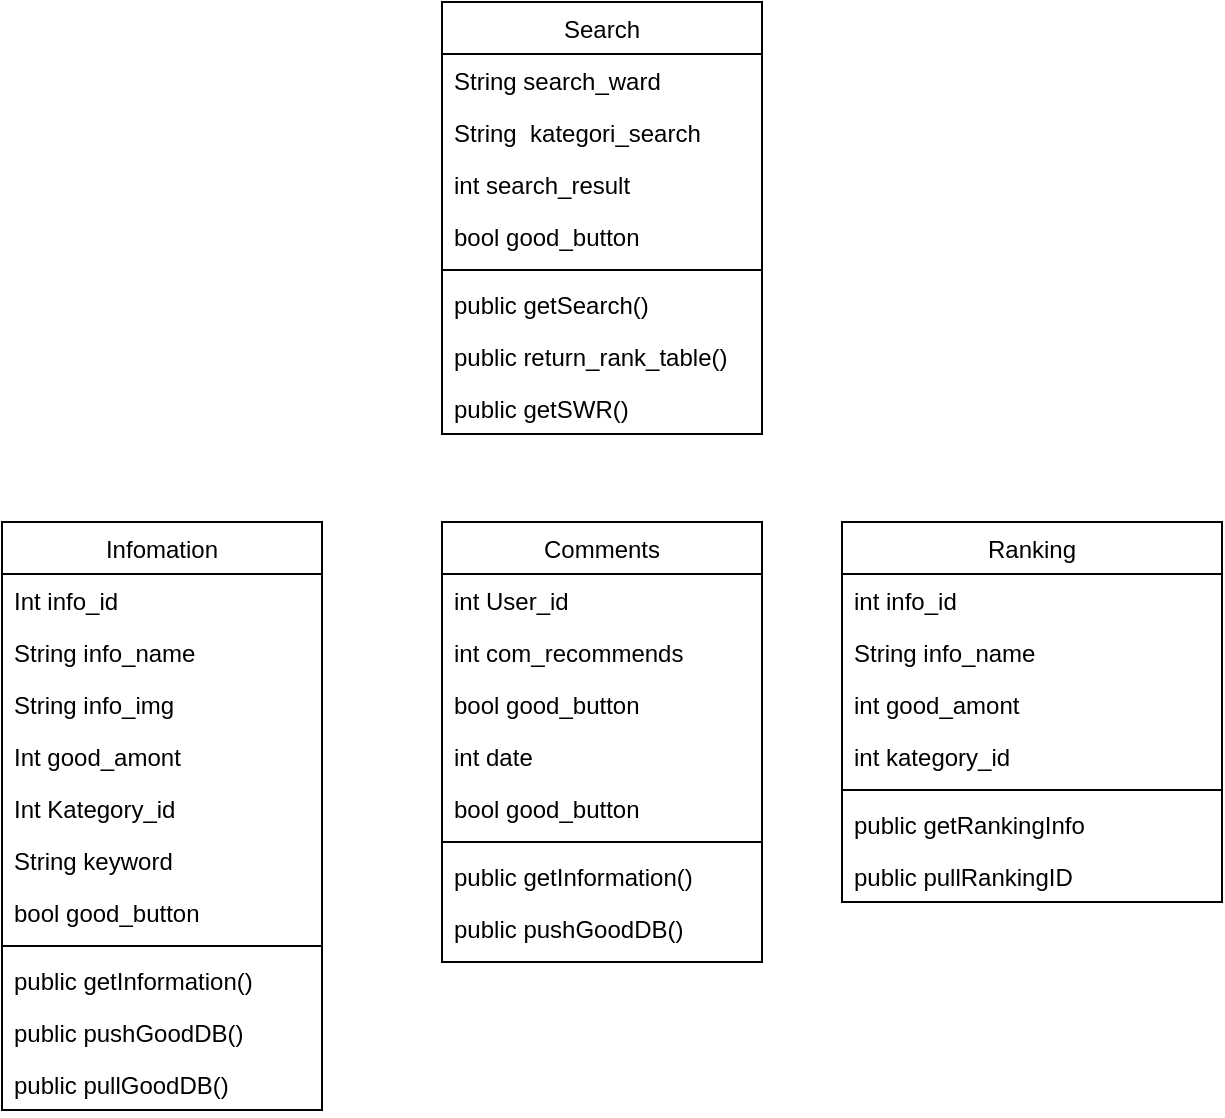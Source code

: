 <mxfile version="14.8.0" type="device"><diagram id="C5RBs43oDa-KdzZeNtuy" name="Page-1"><mxGraphModel dx="1422" dy="914" grid="1" gridSize="10" guides="1" tooltips="1" connect="1" arrows="1" fold="1" page="1" pageScale="1" pageWidth="827" pageHeight="1169" math="0" shadow="0"><root><mxCell id="WIyWlLk6GJQsqaUBKTNV-0"/><mxCell id="WIyWlLk6GJQsqaUBKTNV-1" parent="WIyWlLk6GJQsqaUBKTNV-0"/><mxCell id="Qcsdm2Juuzz9B-u9Jrce-0" value="Search" style="swimlane;fontStyle=0;align=center;verticalAlign=top;childLayout=stackLayout;horizontal=1;startSize=26;horizontalStack=0;resizeParent=1;resizeLast=0;collapsible=1;marginBottom=0;rounded=0;shadow=0;strokeWidth=1;" vertex="1" parent="WIyWlLk6GJQsqaUBKTNV-1"><mxGeometry x="300" y="30" width="160" height="216" as="geometry"><mxRectangle x="550" y="140" width="160" height="26" as="alternateBounds"/></mxGeometry></mxCell><mxCell id="Qcsdm2Juuzz9B-u9Jrce-1" value="String search_ward" style="text;align=left;verticalAlign=top;spacingLeft=4;spacingRight=4;overflow=hidden;rotatable=0;points=[[0,0.5],[1,0.5]];portConstraint=eastwest;" vertex="1" parent="Qcsdm2Juuzz9B-u9Jrce-0"><mxGeometry y="26" width="160" height="26" as="geometry"/></mxCell><mxCell id="Qcsdm2Juuzz9B-u9Jrce-2" value="String  kategori_search" style="text;align=left;verticalAlign=top;spacingLeft=4;spacingRight=4;overflow=hidden;rotatable=0;points=[[0,0.5],[1,0.5]];portConstraint=eastwest;rounded=0;shadow=0;html=0;" vertex="1" parent="Qcsdm2Juuzz9B-u9Jrce-0"><mxGeometry y="52" width="160" height="26" as="geometry"/></mxCell><mxCell id="Qcsdm2Juuzz9B-u9Jrce-3" value="int search_result" style="text;align=left;verticalAlign=top;spacingLeft=4;spacingRight=4;overflow=hidden;rotatable=0;points=[[0,0.5],[1,0.5]];portConstraint=eastwest;rounded=0;shadow=0;html=0;" vertex="1" parent="Qcsdm2Juuzz9B-u9Jrce-0"><mxGeometry y="78" width="160" height="26" as="geometry"/></mxCell><mxCell id="Qcsdm2Juuzz9B-u9Jrce-4" value="bool good_button" style="text;align=left;verticalAlign=top;spacingLeft=4;spacingRight=4;overflow=hidden;rotatable=0;points=[[0,0.5],[1,0.5]];portConstraint=eastwest;rounded=0;shadow=0;html=0;" vertex="1" parent="Qcsdm2Juuzz9B-u9Jrce-0"><mxGeometry y="104" width="160" height="26" as="geometry"/></mxCell><mxCell id="Qcsdm2Juuzz9B-u9Jrce-5" value="" style="line;html=1;strokeWidth=1;align=left;verticalAlign=middle;spacingTop=-1;spacingLeft=3;spacingRight=3;rotatable=0;labelPosition=right;points=[];portConstraint=eastwest;" vertex="1" parent="Qcsdm2Juuzz9B-u9Jrce-0"><mxGeometry y="130" width="160" height="8" as="geometry"/></mxCell><mxCell id="Qcsdm2Juuzz9B-u9Jrce-6" value="public getSearch()" style="text;align=left;verticalAlign=top;spacingLeft=4;spacingRight=4;overflow=hidden;rotatable=0;points=[[0,0.5],[1,0.5]];portConstraint=eastwest;" vertex="1" parent="Qcsdm2Juuzz9B-u9Jrce-0"><mxGeometry y="138" width="160" height="26" as="geometry"/></mxCell><mxCell id="Qcsdm2Juuzz9B-u9Jrce-7" value="public return_rank_table()" style="text;align=left;verticalAlign=top;spacingLeft=4;spacingRight=4;overflow=hidden;rotatable=0;points=[[0,0.5],[1,0.5]];portConstraint=eastwest;" vertex="1" parent="Qcsdm2Juuzz9B-u9Jrce-0"><mxGeometry y="164" width="160" height="26" as="geometry"/></mxCell><mxCell id="Qcsdm2Juuzz9B-u9Jrce-8" value="public getSWR()" style="text;align=left;verticalAlign=top;spacingLeft=4;spacingRight=4;overflow=hidden;rotatable=0;points=[[0,0.5],[1,0.5]];portConstraint=eastwest;" vertex="1" parent="Qcsdm2Juuzz9B-u9Jrce-0"><mxGeometry y="190" width="160" height="26" as="geometry"/></mxCell><mxCell id="Qcsdm2Juuzz9B-u9Jrce-9" value="Ranking" style="swimlane;fontStyle=0;align=center;verticalAlign=top;childLayout=stackLayout;horizontal=1;startSize=26;horizontalStack=0;resizeParent=1;resizeLast=0;collapsible=1;marginBottom=0;rounded=0;shadow=0;strokeWidth=1;" vertex="1" parent="WIyWlLk6GJQsqaUBKTNV-1"><mxGeometry x="500" y="290" width="190" height="190" as="geometry"><mxRectangle x="500" y="400" width="170" height="26" as="alternateBounds"/></mxGeometry></mxCell><mxCell id="Qcsdm2Juuzz9B-u9Jrce-10" value="int info_id" style="text;align=left;verticalAlign=top;spacingLeft=4;spacingRight=4;overflow=hidden;rotatable=0;points=[[0,0.5],[1,0.5]];portConstraint=eastwest;" vertex="1" parent="Qcsdm2Juuzz9B-u9Jrce-9"><mxGeometry y="26" width="190" height="26" as="geometry"/></mxCell><mxCell id="Qcsdm2Juuzz9B-u9Jrce-11" value="String info_name" style="text;align=left;verticalAlign=top;spacingLeft=4;spacingRight=4;overflow=hidden;rotatable=0;points=[[0,0.5],[1,0.5]];portConstraint=eastwest;" vertex="1" parent="Qcsdm2Juuzz9B-u9Jrce-9"><mxGeometry y="52" width="190" height="26" as="geometry"/></mxCell><mxCell id="Qcsdm2Juuzz9B-u9Jrce-12" value="int good_amont" style="text;align=left;verticalAlign=top;spacingLeft=4;spacingRight=4;overflow=hidden;rotatable=0;points=[[0,0.5],[1,0.5]];portConstraint=eastwest;" vertex="1" parent="Qcsdm2Juuzz9B-u9Jrce-9"><mxGeometry y="78" width="190" height="26" as="geometry"/></mxCell><mxCell id="Qcsdm2Juuzz9B-u9Jrce-13" value="int kategory_id" style="text;align=left;verticalAlign=top;spacingLeft=4;spacingRight=4;overflow=hidden;rotatable=0;points=[[0,0.5],[1,0.5]];portConstraint=eastwest;" vertex="1" parent="Qcsdm2Juuzz9B-u9Jrce-9"><mxGeometry y="104" width="190" height="26" as="geometry"/></mxCell><mxCell id="Qcsdm2Juuzz9B-u9Jrce-14" value="" style="line;html=1;strokeWidth=1;align=left;verticalAlign=middle;spacingTop=-1;spacingLeft=3;spacingRight=3;rotatable=0;labelPosition=right;points=[];portConstraint=eastwest;" vertex="1" parent="Qcsdm2Juuzz9B-u9Jrce-9"><mxGeometry y="130" width="190" height="8" as="geometry"/></mxCell><mxCell id="Qcsdm2Juuzz9B-u9Jrce-15" value="public getRankingInfo" style="text;align=left;verticalAlign=top;spacingLeft=4;spacingRight=4;overflow=hidden;rotatable=0;points=[[0,0.5],[1,0.5]];portConstraint=eastwest;" vertex="1" parent="Qcsdm2Juuzz9B-u9Jrce-9"><mxGeometry y="138" width="190" height="26" as="geometry"/></mxCell><mxCell id="Qcsdm2Juuzz9B-u9Jrce-16" value="public pullRankingID" style="text;align=left;verticalAlign=top;spacingLeft=4;spacingRight=4;overflow=hidden;rotatable=0;points=[[0,0.5],[1,0.5]];portConstraint=eastwest;" vertex="1" parent="Qcsdm2Juuzz9B-u9Jrce-9"><mxGeometry y="164" width="190" height="26" as="geometry"/></mxCell><mxCell id="Qcsdm2Juuzz9B-u9Jrce-17" value="Infomation" style="swimlane;fontStyle=0;align=center;verticalAlign=top;childLayout=stackLayout;horizontal=1;startSize=26;horizontalStack=0;resizeParent=1;resizeLast=0;collapsible=1;marginBottom=0;rounded=0;shadow=0;strokeWidth=1;" vertex="1" parent="WIyWlLk6GJQsqaUBKTNV-1"><mxGeometry x="80" y="290" width="160" height="294" as="geometry"><mxRectangle x="550" y="140" width="160" height="26" as="alternateBounds"/></mxGeometry></mxCell><mxCell id="Qcsdm2Juuzz9B-u9Jrce-18" value="Int info_id" style="text;align=left;verticalAlign=top;spacingLeft=4;spacingRight=4;overflow=hidden;rotatable=0;points=[[0,0.5],[1,0.5]];portConstraint=eastwest;" vertex="1" parent="Qcsdm2Juuzz9B-u9Jrce-17"><mxGeometry y="26" width="160" height="26" as="geometry"/></mxCell><mxCell id="Qcsdm2Juuzz9B-u9Jrce-19" value="String info_name" style="text;align=left;verticalAlign=top;spacingLeft=4;spacingRight=4;overflow=hidden;rotatable=0;points=[[0,0.5],[1,0.5]];portConstraint=eastwest;rounded=0;shadow=0;html=0;" vertex="1" parent="Qcsdm2Juuzz9B-u9Jrce-17"><mxGeometry y="52" width="160" height="26" as="geometry"/></mxCell><mxCell id="Qcsdm2Juuzz9B-u9Jrce-20" value="String info_img" style="text;align=left;verticalAlign=top;spacingLeft=4;spacingRight=4;overflow=hidden;rotatable=0;points=[[0,0.5],[1,0.5]];portConstraint=eastwest;rounded=0;shadow=0;html=0;" vertex="1" parent="Qcsdm2Juuzz9B-u9Jrce-17"><mxGeometry y="78" width="160" height="26" as="geometry"/></mxCell><mxCell id="Qcsdm2Juuzz9B-u9Jrce-21" value="Int good_amont" style="text;align=left;verticalAlign=top;spacingLeft=4;spacingRight=4;overflow=hidden;rotatable=0;points=[[0,0.5],[1,0.5]];portConstraint=eastwest;rounded=0;shadow=0;html=0;" vertex="1" parent="Qcsdm2Juuzz9B-u9Jrce-17"><mxGeometry y="104" width="160" height="26" as="geometry"/></mxCell><mxCell id="Qcsdm2Juuzz9B-u9Jrce-22" value="Int Kategory_id" style="text;align=left;verticalAlign=top;spacingLeft=4;spacingRight=4;overflow=hidden;rotatable=0;points=[[0,0.5],[1,0.5]];portConstraint=eastwest;rounded=0;shadow=0;html=0;" vertex="1" parent="Qcsdm2Juuzz9B-u9Jrce-17"><mxGeometry y="130" width="160" height="26" as="geometry"/></mxCell><mxCell id="Qcsdm2Juuzz9B-u9Jrce-23" value="String keyword" style="text;align=left;verticalAlign=top;spacingLeft=4;spacingRight=4;overflow=hidden;rotatable=0;points=[[0,0.5],[1,0.5]];portConstraint=eastwest;rounded=0;shadow=0;html=0;" vertex="1" parent="Qcsdm2Juuzz9B-u9Jrce-17"><mxGeometry y="156" width="160" height="26" as="geometry"/></mxCell><mxCell id="Qcsdm2Juuzz9B-u9Jrce-24" value="bool good_button" style="text;align=left;verticalAlign=top;spacingLeft=4;spacingRight=4;overflow=hidden;rotatable=0;points=[[0,0.5],[1,0.5]];portConstraint=eastwest;rounded=0;shadow=0;html=0;" vertex="1" parent="Qcsdm2Juuzz9B-u9Jrce-17"><mxGeometry y="182" width="160" height="26" as="geometry"/></mxCell><mxCell id="Qcsdm2Juuzz9B-u9Jrce-25" value="" style="line;html=1;strokeWidth=1;align=left;verticalAlign=middle;spacingTop=-1;spacingLeft=3;spacingRight=3;rotatable=0;labelPosition=right;points=[];portConstraint=eastwest;" vertex="1" parent="Qcsdm2Juuzz9B-u9Jrce-17"><mxGeometry y="208" width="160" height="8" as="geometry"/></mxCell><mxCell id="Qcsdm2Juuzz9B-u9Jrce-26" value="public getInformation()" style="text;align=left;verticalAlign=top;spacingLeft=4;spacingRight=4;overflow=hidden;rotatable=0;points=[[0,0.5],[1,0.5]];portConstraint=eastwest;" vertex="1" parent="Qcsdm2Juuzz9B-u9Jrce-17"><mxGeometry y="216" width="160" height="26" as="geometry"/></mxCell><mxCell id="Qcsdm2Juuzz9B-u9Jrce-27" value="public pushGoodDB()" style="text;align=left;verticalAlign=top;spacingLeft=4;spacingRight=4;overflow=hidden;rotatable=0;points=[[0,0.5],[1,0.5]];portConstraint=eastwest;" vertex="1" parent="Qcsdm2Juuzz9B-u9Jrce-17"><mxGeometry y="242" width="160" height="26" as="geometry"/></mxCell><mxCell id="Qcsdm2Juuzz9B-u9Jrce-28" value="public pullGoodDB()" style="text;align=left;verticalAlign=top;spacingLeft=4;spacingRight=4;overflow=hidden;rotatable=0;points=[[0,0.5],[1,0.5]];portConstraint=eastwest;" vertex="1" parent="Qcsdm2Juuzz9B-u9Jrce-17"><mxGeometry y="268" width="160" height="26" as="geometry"/></mxCell><mxCell id="Qcsdm2Juuzz9B-u9Jrce-29" value="Comments" style="swimlane;fontStyle=0;align=center;verticalAlign=top;childLayout=stackLayout;horizontal=1;startSize=26;horizontalStack=0;resizeParent=1;resizeLast=0;collapsible=1;marginBottom=0;rounded=0;shadow=0;strokeWidth=1;" vertex="1" parent="WIyWlLk6GJQsqaUBKTNV-1"><mxGeometry x="300" y="290" width="160" height="220" as="geometry"><mxRectangle x="550" y="140" width="160" height="26" as="alternateBounds"/></mxGeometry></mxCell><mxCell id="Qcsdm2Juuzz9B-u9Jrce-30" value="int User_id" style="text;align=left;verticalAlign=top;spacingLeft=4;spacingRight=4;overflow=hidden;rotatable=0;points=[[0,0.5],[1,0.5]];portConstraint=eastwest;" vertex="1" parent="Qcsdm2Juuzz9B-u9Jrce-29"><mxGeometry y="26" width="160" height="26" as="geometry"/></mxCell><mxCell id="Qcsdm2Juuzz9B-u9Jrce-31" value="int com_recommends" style="text;align=left;verticalAlign=top;spacingLeft=4;spacingRight=4;overflow=hidden;rotatable=0;points=[[0,0.5],[1,0.5]];portConstraint=eastwest;" vertex="1" parent="Qcsdm2Juuzz9B-u9Jrce-29"><mxGeometry y="52" width="160" height="26" as="geometry"/></mxCell><mxCell id="Qcsdm2Juuzz9B-u9Jrce-32" value="bool good_button" style="text;align=left;verticalAlign=top;spacingLeft=4;spacingRight=4;overflow=hidden;rotatable=0;points=[[0,0.5],[1,0.5]];portConstraint=eastwest;rounded=0;shadow=0;html=0;" vertex="1" parent="Qcsdm2Juuzz9B-u9Jrce-29"><mxGeometry y="78" width="160" height="26" as="geometry"/></mxCell><mxCell id="Qcsdm2Juuzz9B-u9Jrce-33" value="int date" style="text;align=left;verticalAlign=top;spacingLeft=4;spacingRight=4;overflow=hidden;rotatable=0;points=[[0,0.5],[1,0.5]];portConstraint=eastwest;" vertex="1" parent="Qcsdm2Juuzz9B-u9Jrce-29"><mxGeometry y="104" width="160" height="26" as="geometry"/></mxCell><mxCell id="Qcsdm2Juuzz9B-u9Jrce-34" value="bool good_button" style="text;align=left;verticalAlign=top;spacingLeft=4;spacingRight=4;overflow=hidden;rotatable=0;points=[[0,0.5],[1,0.5]];portConstraint=eastwest;rounded=0;shadow=0;html=0;" vertex="1" parent="Qcsdm2Juuzz9B-u9Jrce-29"><mxGeometry y="130" width="160" height="26" as="geometry"/></mxCell><mxCell id="Qcsdm2Juuzz9B-u9Jrce-35" value="" style="line;html=1;strokeWidth=1;align=left;verticalAlign=middle;spacingTop=-1;spacingLeft=3;spacingRight=3;rotatable=0;labelPosition=right;points=[];portConstraint=eastwest;" vertex="1" parent="Qcsdm2Juuzz9B-u9Jrce-29"><mxGeometry y="156" width="160" height="8" as="geometry"/></mxCell><mxCell id="Qcsdm2Juuzz9B-u9Jrce-36" value="public getInformation()" style="text;align=left;verticalAlign=top;spacingLeft=4;spacingRight=4;overflow=hidden;rotatable=0;points=[[0,0.5],[1,0.5]];portConstraint=eastwest;" vertex="1" parent="Qcsdm2Juuzz9B-u9Jrce-29"><mxGeometry y="164" width="160" height="26" as="geometry"/></mxCell><mxCell id="Qcsdm2Juuzz9B-u9Jrce-37" value="public pushGoodDB()" style="text;align=left;verticalAlign=top;spacingLeft=4;spacingRight=4;overflow=hidden;rotatable=0;points=[[0,0.5],[1,0.5]];portConstraint=eastwest;" vertex="1" parent="Qcsdm2Juuzz9B-u9Jrce-29"><mxGeometry y="190" width="160" height="26" as="geometry"/></mxCell></root></mxGraphModel></diagram></mxfile>